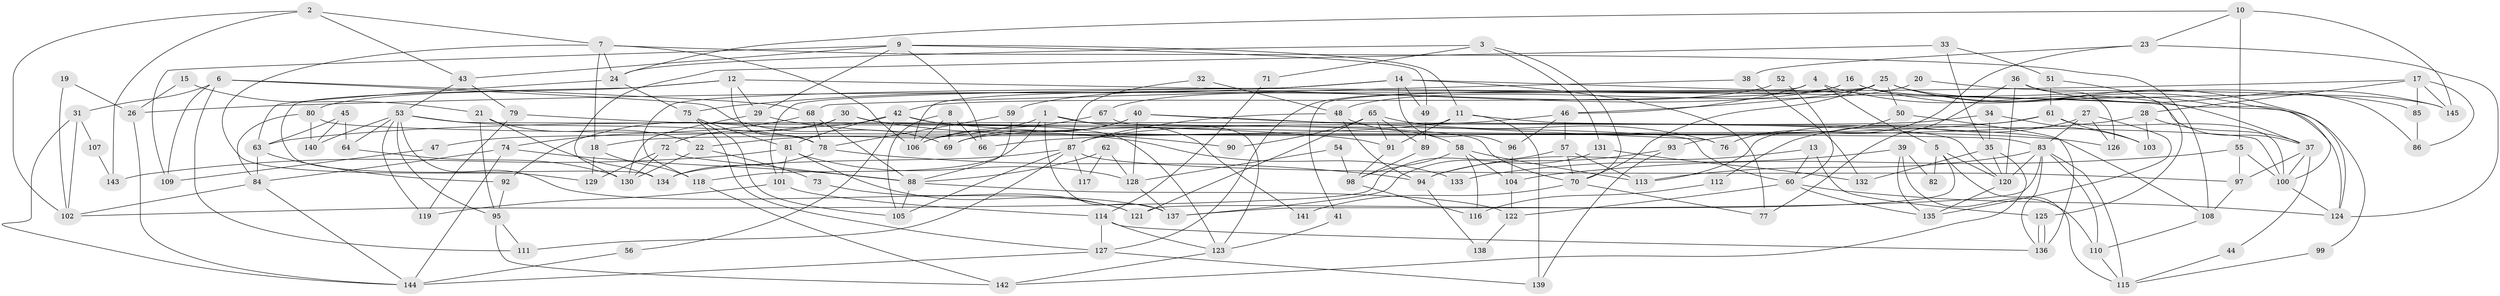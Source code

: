 // Generated by graph-tools (version 1.1) at 2025/52/03/09/25 04:52:20]
// undirected, 145 vertices, 290 edges
graph export_dot {
graph [start="1"]
  node [color=gray90,style=filled];
  1;
  2;
  3;
  4;
  5;
  6;
  7;
  8;
  9;
  10;
  11;
  12;
  13;
  14;
  15;
  16;
  17;
  18;
  19;
  20;
  21;
  22;
  23;
  24;
  25;
  26;
  27;
  28;
  29;
  30;
  31;
  32;
  33;
  34;
  35;
  36;
  37;
  38;
  39;
  40;
  41;
  42;
  43;
  44;
  45;
  46;
  47;
  48;
  49;
  50;
  51;
  52;
  53;
  54;
  55;
  56;
  57;
  58;
  59;
  60;
  61;
  62;
  63;
  64;
  65;
  66;
  67;
  68;
  69;
  70;
  71;
  72;
  73;
  74;
  75;
  76;
  77;
  78;
  79;
  80;
  81;
  82;
  83;
  84;
  85;
  86;
  87;
  88;
  89;
  90;
  91;
  92;
  93;
  94;
  95;
  96;
  97;
  98;
  99;
  100;
  101;
  102;
  103;
  104;
  105;
  106;
  107;
  108;
  109;
  110;
  111;
  112;
  113;
  114;
  115;
  116;
  117;
  118;
  119;
  120;
  121;
  122;
  123;
  124;
  125;
  126;
  127;
  128;
  129;
  130;
  131;
  132;
  133;
  134;
  135;
  136;
  137;
  138;
  139;
  140;
  141;
  142;
  143;
  144;
  145;
  1 -- 22;
  1 -- 118;
  1 -- 70;
  1 -- 137;
  1 -- 141;
  2 -- 102;
  2 -- 7;
  2 -- 43;
  2 -- 143;
  3 -- 131;
  3 -- 70;
  3 -- 24;
  3 -- 71;
  4 -- 106;
  4 -- 37;
  4 -- 5;
  4 -- 46;
  5 -- 120;
  5 -- 82;
  5 -- 115;
  5 -- 121;
  6 -- 31;
  6 -- 68;
  6 -- 69;
  6 -- 109;
  6 -- 111;
  7 -- 24;
  7 -- 108;
  7 -- 18;
  7 -- 106;
  7 -- 129;
  8 -- 69;
  8 -- 105;
  8 -- 66;
  8 -- 106;
  9 -- 43;
  9 -- 66;
  9 -- 11;
  9 -- 29;
  9 -- 49;
  9 -- 109;
  10 -- 145;
  10 -- 55;
  10 -- 23;
  10 -- 24;
  11 -- 139;
  11 -- 18;
  11 -- 91;
  11 -- 120;
  12 -- 29;
  12 -- 134;
  12 -- 37;
  12 -- 78;
  12 -- 80;
  13 -- 60;
  13 -- 125;
  13 -- 94;
  14 -- 75;
  14 -- 96;
  14 -- 49;
  14 -- 77;
  14 -- 101;
  14 -- 118;
  14 -- 124;
  15 -- 26;
  15 -- 21;
  16 -- 59;
  16 -- 42;
  16 -- 86;
  16 -- 99;
  17 -- 145;
  17 -- 28;
  17 -- 26;
  17 -- 85;
  17 -- 86;
  18 -- 118;
  18 -- 129;
  19 -- 26;
  19 -- 102;
  20 -- 48;
  20 -- 85;
  21 -- 95;
  21 -- 134;
  21 -- 22;
  22 -- 130;
  22 -- 73;
  23 -- 124;
  23 -- 38;
  23 -- 76;
  24 -- 63;
  24 -- 75;
  25 -- 100;
  25 -- 46;
  25 -- 41;
  25 -- 50;
  25 -- 70;
  25 -- 124;
  25 -- 127;
  25 -- 145;
  26 -- 144;
  27 -- 126;
  27 -- 83;
  27 -- 112;
  27 -- 135;
  28 -- 103;
  28 -- 37;
  28 -- 66;
  29 -- 130;
  29 -- 133;
  30 -- 60;
  30 -- 72;
  30 -- 47;
  30 -- 90;
  31 -- 102;
  31 -- 144;
  31 -- 107;
  32 -- 87;
  32 -- 48;
  33 -- 130;
  33 -- 35;
  33 -- 51;
  34 -- 69;
  34 -- 35;
  34 -- 103;
  35 -- 142;
  35 -- 120;
  35 -- 132;
  36 -- 120;
  36 -- 77;
  36 -- 126;
  36 -- 145;
  37 -- 100;
  37 -- 44;
  37 -- 97;
  38 -- 68;
  38 -- 132;
  39 -- 135;
  39 -- 110;
  39 -- 82;
  39 -- 133;
  40 -- 108;
  40 -- 106;
  40 -- 69;
  40 -- 76;
  40 -- 128;
  41 -- 123;
  42 -- 81;
  42 -- 92;
  42 -- 56;
  42 -- 123;
  42 -- 126;
  43 -- 53;
  43 -- 79;
  44 -- 115;
  45 -- 63;
  45 -- 140;
  45 -- 64;
  46 -- 57;
  46 -- 87;
  46 -- 96;
  47 -- 109;
  48 -- 58;
  48 -- 87;
  48 -- 94;
  49 -- 89;
  50 -- 136;
  50 -- 93;
  51 -- 61;
  51 -- 125;
  52 -- 60;
  52 -- 67;
  53 -- 119;
  53 -- 78;
  53 -- 64;
  53 -- 95;
  53 -- 100;
  53 -- 137;
  53 -- 140;
  54 -- 98;
  54 -- 128;
  55 -- 97;
  55 -- 100;
  55 -- 104;
  56 -- 144;
  57 -- 113;
  57 -- 70;
  57 -- 102;
  58 -- 104;
  58 -- 98;
  58 -- 113;
  58 -- 116;
  59 -- 78;
  59 -- 88;
  60 -- 135;
  60 -- 124;
  60 -- 122;
  61 -- 113;
  61 -- 100;
  61 -- 63;
  61 -- 103;
  62 -- 128;
  62 -- 88;
  62 -- 117;
  63 -- 84;
  63 -- 92;
  64 -- 130;
  65 -- 76;
  65 -- 121;
  65 -- 89;
  65 -- 90;
  65 -- 91;
  67 -- 123;
  67 -- 106;
  68 -- 88;
  68 -- 78;
  68 -- 74;
  70 -- 77;
  70 -- 141;
  71 -- 114;
  72 -- 129;
  72 -- 88;
  72 -- 130;
  73 -- 121;
  74 -- 84;
  74 -- 88;
  74 -- 144;
  75 -- 127;
  75 -- 81;
  75 -- 105;
  78 -- 94;
  78 -- 134;
  79 -- 91;
  79 -- 119;
  80 -- 83;
  80 -- 84;
  80 -- 140;
  81 -- 128;
  81 -- 101;
  81 -- 121;
  81 -- 143;
  83 -- 137;
  83 -- 136;
  83 -- 110;
  83 -- 113;
  83 -- 115;
  83 -- 120;
  84 -- 102;
  84 -- 144;
  85 -- 86;
  87 -- 111;
  87 -- 97;
  87 -- 105;
  87 -- 117;
  87 -- 134;
  88 -- 105;
  88 -- 122;
  89 -- 98;
  91 -- 98;
  92 -- 95;
  93 -- 94;
  93 -- 139;
  94 -- 138;
  95 -- 142;
  95 -- 111;
  96 -- 104;
  97 -- 108;
  98 -- 116;
  99 -- 115;
  100 -- 124;
  101 -- 114;
  101 -- 119;
  104 -- 122;
  107 -- 143;
  108 -- 110;
  110 -- 115;
  112 -- 116;
  114 -- 127;
  114 -- 123;
  114 -- 136;
  118 -- 142;
  120 -- 135;
  122 -- 138;
  123 -- 142;
  125 -- 136;
  125 -- 136;
  127 -- 144;
  127 -- 139;
  128 -- 137;
  131 -- 137;
  131 -- 132;
}
